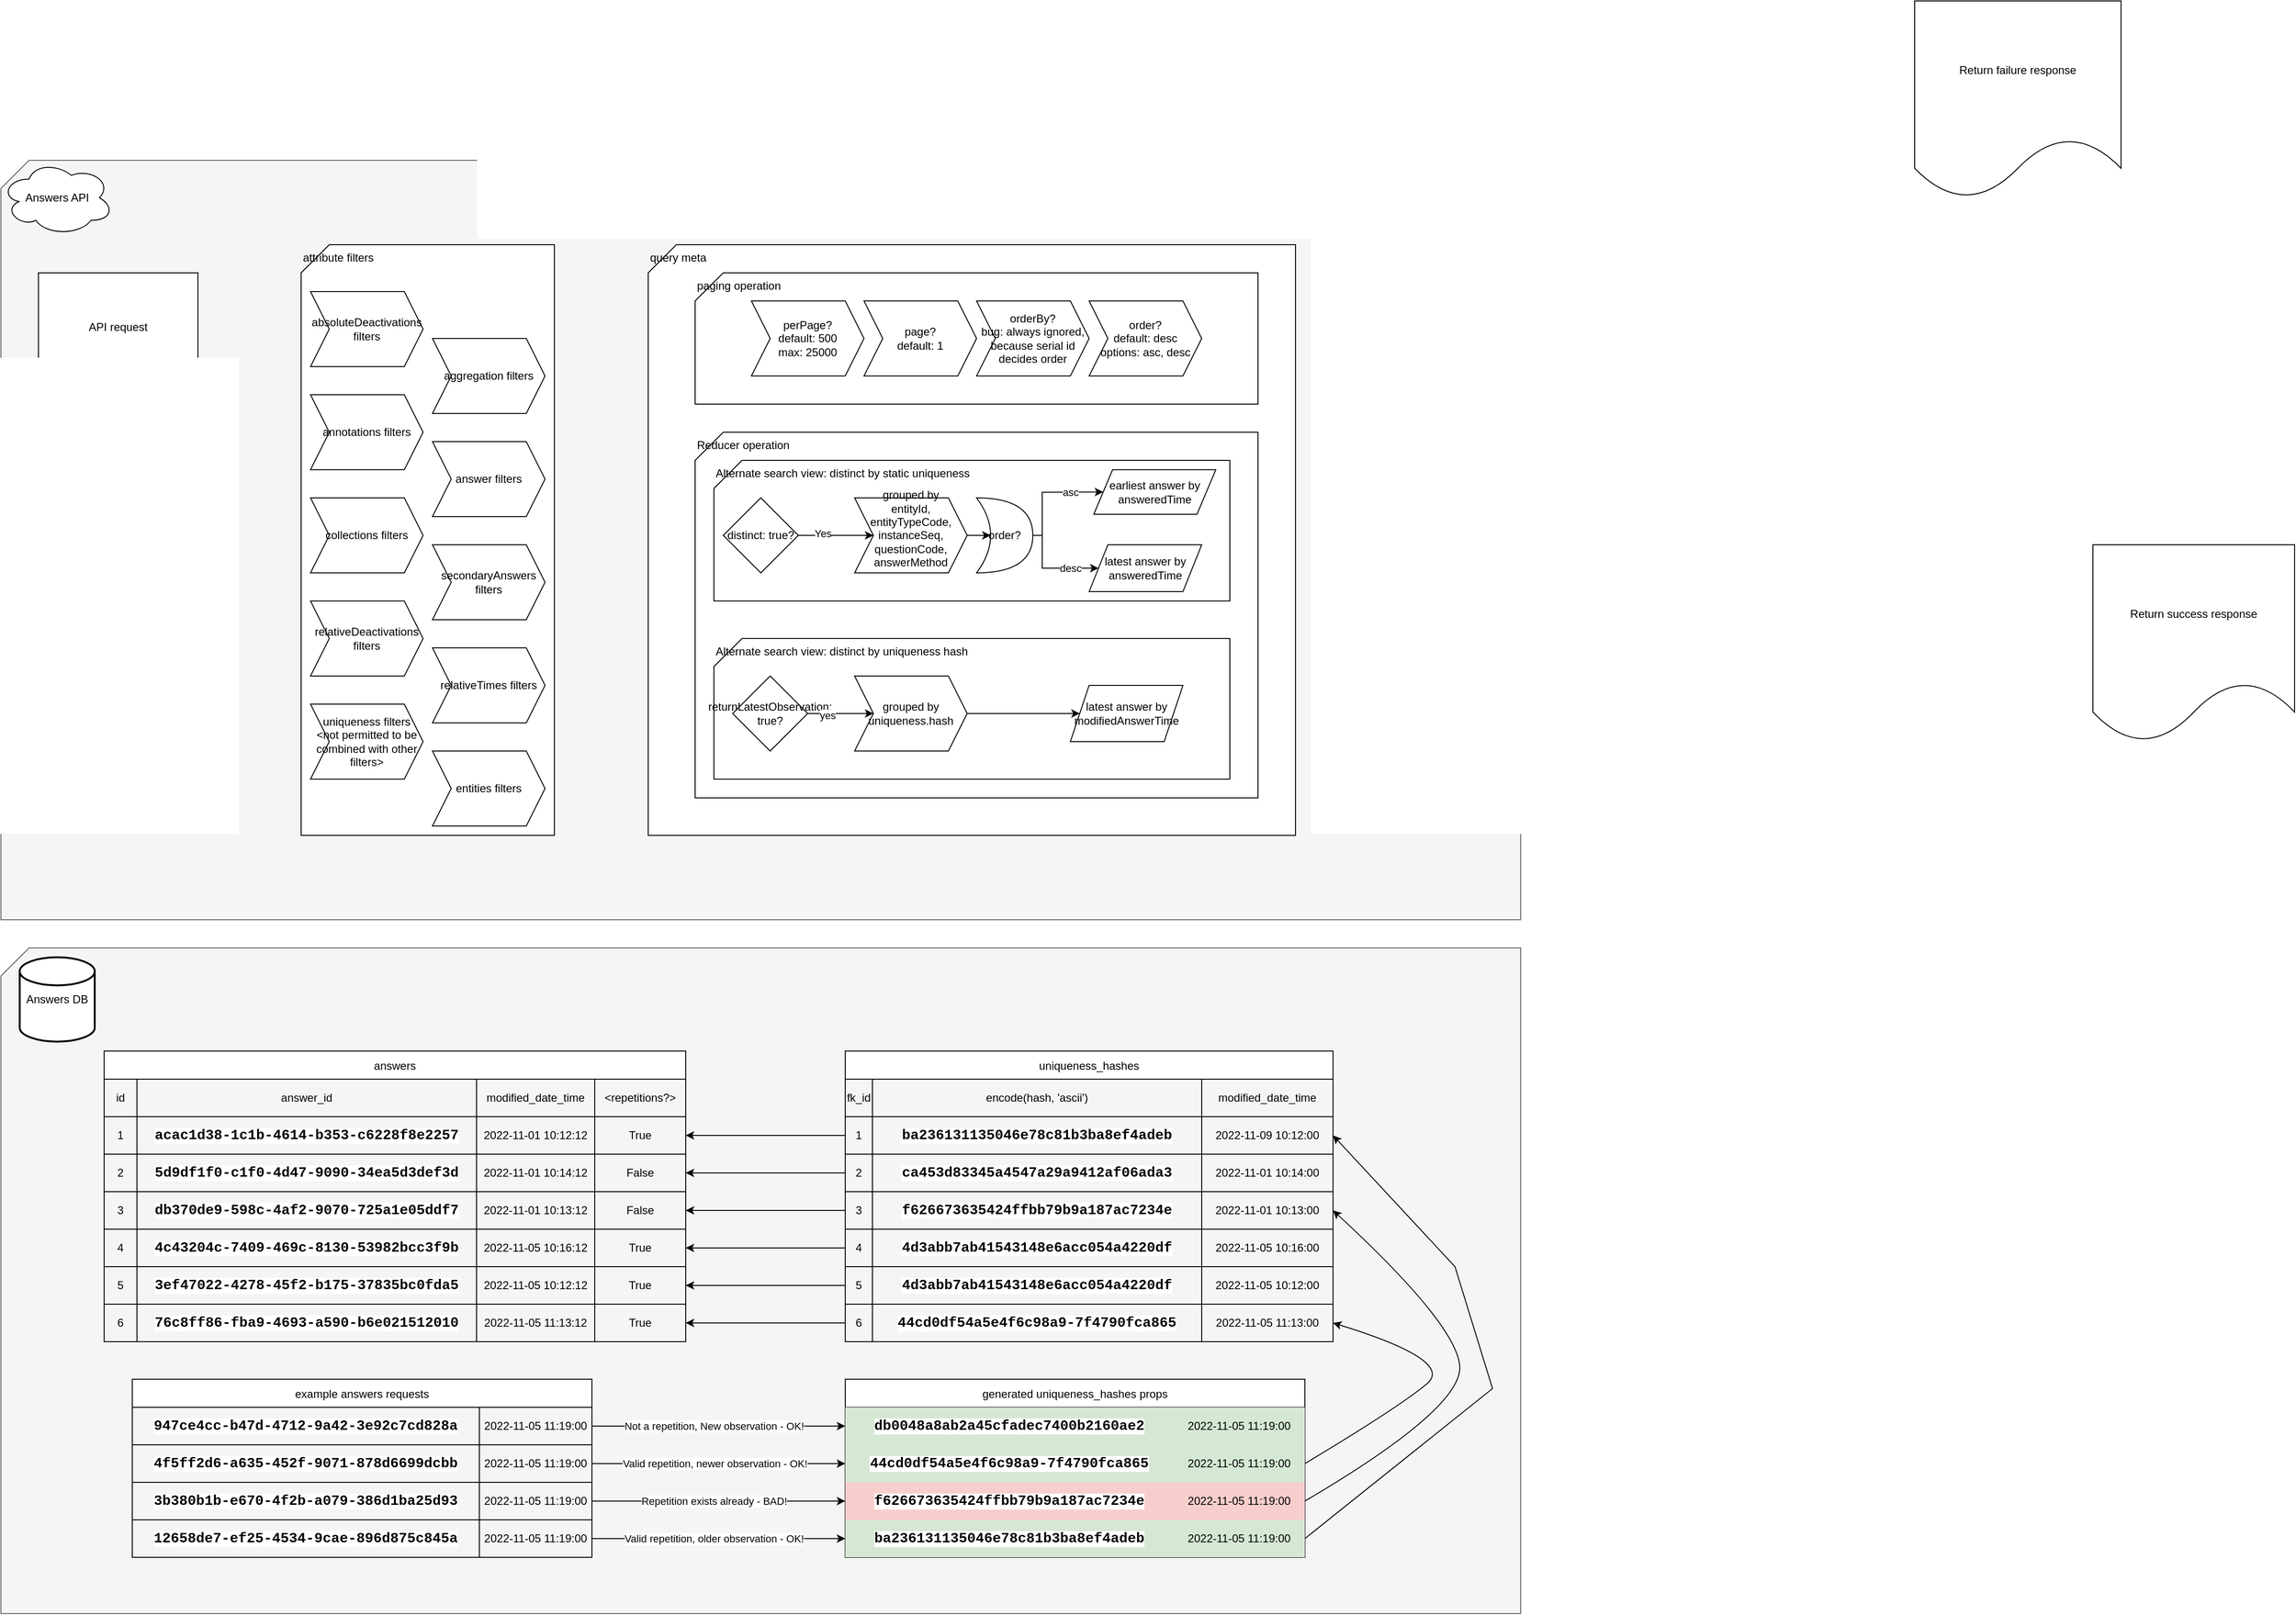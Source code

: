 <mxfile version="20.1.1" type="github">
  <diagram id="YZUQg9QdAHtJt3y7E0Su" name="Page-1">
    <mxGraphModel dx="1581" dy="2044" grid="1" gridSize="10" guides="1" tooltips="1" connect="1" arrows="1" fold="1" page="1" pageScale="1" pageWidth="850" pageHeight="1100" math="0" shadow="0">
      <root>
        <mxCell id="0" />
        <mxCell id="1" parent="0" />
        <mxCell id="JNsDXDrAXlimnAZsTMSj-219" value="" style="shape=card;whiteSpace=wrap;html=1;fillColor=#f5f5f5;fontColor=#333333;strokeColor=#666666;" parent="1" vertex="1">
          <mxGeometry x="210" y="-260" width="1620" height="810" as="geometry" />
        </mxCell>
        <mxCell id="JNsDXDrAXlimnAZsTMSj-218" value="" style="shape=card;whiteSpace=wrap;html=1;fillColor=#f5f5f5;fontColor=#333333;strokeColor=#666666;" parent="1" vertex="1">
          <mxGeometry x="210" y="580" width="1620" height="710" as="geometry" />
        </mxCell>
        <mxCell id="JNsDXDrAXlimnAZsTMSj-20" value="answers" style="shape=table;startSize=30;container=1;collapsible=0;childLayout=tableLayout;" parent="1" vertex="1">
          <mxGeometry x="320" y="690" width="620" height="310" as="geometry" />
        </mxCell>
        <mxCell id="JNsDXDrAXlimnAZsTMSj-76" style="shape=tableRow;horizontal=0;startSize=0;swimlaneHead=0;swimlaneBody=0;top=0;left=0;bottom=0;right=0;collapsible=0;dropTarget=0;fillColor=none;points=[[0,0.5],[1,0.5]];portConstraint=eastwest;" parent="JNsDXDrAXlimnAZsTMSj-20" vertex="1">
          <mxGeometry y="30" width="620" height="40" as="geometry" />
        </mxCell>
        <mxCell id="JNsDXDrAXlimnAZsTMSj-77" value="id" style="shape=partialRectangle;html=1;whiteSpace=wrap;connectable=0;overflow=hidden;fillColor=none;top=0;left=0;bottom=0;right=0;pointerEvents=1;" parent="JNsDXDrAXlimnAZsTMSj-76" vertex="1">
          <mxGeometry width="35" height="40" as="geometry">
            <mxRectangle width="35" height="40" as="alternateBounds" />
          </mxGeometry>
        </mxCell>
        <mxCell id="JNsDXDrAXlimnAZsTMSj-78" value="answer_id" style="shape=partialRectangle;html=1;whiteSpace=wrap;connectable=0;overflow=hidden;fillColor=none;top=0;left=0;bottom=0;right=0;pointerEvents=1;" parent="JNsDXDrAXlimnAZsTMSj-76" vertex="1">
          <mxGeometry x="35" width="362" height="40" as="geometry">
            <mxRectangle width="362" height="40" as="alternateBounds" />
          </mxGeometry>
        </mxCell>
        <mxCell id="JNsDXDrAXlimnAZsTMSj-79" value="modified_date_time" style="shape=partialRectangle;html=1;whiteSpace=wrap;connectable=0;overflow=hidden;fillColor=none;top=0;left=0;bottom=0;right=0;pointerEvents=1;" parent="JNsDXDrAXlimnAZsTMSj-76" vertex="1">
          <mxGeometry x="397" width="126" height="40" as="geometry">
            <mxRectangle width="126" height="40" as="alternateBounds" />
          </mxGeometry>
        </mxCell>
        <mxCell id="JNsDXDrAXlimnAZsTMSj-80" value="&amp;lt;repetitions?&amp;gt;" style="shape=partialRectangle;html=1;whiteSpace=wrap;connectable=0;overflow=hidden;fillColor=none;top=0;left=0;bottom=0;right=0;pointerEvents=1;" parent="JNsDXDrAXlimnAZsTMSj-76" vertex="1">
          <mxGeometry x="523" width="97" height="40" as="geometry">
            <mxRectangle width="97" height="40" as="alternateBounds" />
          </mxGeometry>
        </mxCell>
        <mxCell id="JNsDXDrAXlimnAZsTMSj-21" value="" style="shape=tableRow;horizontal=0;startSize=0;swimlaneHead=0;swimlaneBody=0;top=0;left=0;bottom=0;right=0;collapsible=0;dropTarget=0;fillColor=none;points=[[0,0.5],[1,0.5]];portConstraint=eastwest;" parent="JNsDXDrAXlimnAZsTMSj-20" vertex="1">
          <mxGeometry y="70" width="620" height="40" as="geometry" />
        </mxCell>
        <mxCell id="JNsDXDrAXlimnAZsTMSj-22" value="1" style="shape=partialRectangle;html=1;whiteSpace=wrap;connectable=0;overflow=hidden;fillColor=none;top=0;left=0;bottom=0;right=0;pointerEvents=1;" parent="JNsDXDrAXlimnAZsTMSj-21" vertex="1">
          <mxGeometry width="35" height="40" as="geometry">
            <mxRectangle width="35" height="40" as="alternateBounds" />
          </mxGeometry>
        </mxCell>
        <mxCell id="JNsDXDrAXlimnAZsTMSj-23" value="&lt;span style=&quot;font-family: Consolas, &amp;quot;Bitstream Vera Sans Mono&amp;quot;, &amp;quot;Courier New&amp;quot;, Courier, monospace; font-size: 15px; font-weight: 700; text-align: left; background-color: rgb(255, 255, 255);&quot;&gt;acac1d38-1c1b-4614-b353-c6228f8e2257&lt;/span&gt;" style="shape=partialRectangle;html=1;whiteSpace=wrap;connectable=0;overflow=hidden;fillColor=none;top=0;left=0;bottom=0;right=0;pointerEvents=1;" parent="JNsDXDrAXlimnAZsTMSj-21" vertex="1">
          <mxGeometry x="35" width="362" height="40" as="geometry">
            <mxRectangle width="362" height="40" as="alternateBounds" />
          </mxGeometry>
        </mxCell>
        <mxCell id="JNsDXDrAXlimnAZsTMSj-24" value="2022-11-01 10:12:12" style="shape=partialRectangle;html=1;whiteSpace=wrap;connectable=0;overflow=hidden;fillColor=none;top=0;left=0;bottom=0;right=0;pointerEvents=1;" parent="JNsDXDrAXlimnAZsTMSj-21" vertex="1">
          <mxGeometry x="397" width="126" height="40" as="geometry">
            <mxRectangle width="126" height="40" as="alternateBounds" />
          </mxGeometry>
        </mxCell>
        <mxCell id="JNsDXDrAXlimnAZsTMSj-70" value="True" style="shape=partialRectangle;html=1;whiteSpace=wrap;connectable=0;overflow=hidden;fillColor=none;top=0;left=0;bottom=0;right=0;pointerEvents=1;" parent="JNsDXDrAXlimnAZsTMSj-21" vertex="1">
          <mxGeometry x="523" width="97" height="40" as="geometry">
            <mxRectangle width="97" height="40" as="alternateBounds" />
          </mxGeometry>
        </mxCell>
        <mxCell id="JNsDXDrAXlimnAZsTMSj-25" value="" style="shape=tableRow;horizontal=0;startSize=0;swimlaneHead=0;swimlaneBody=0;top=0;left=0;bottom=0;right=0;collapsible=0;dropTarget=0;fillColor=none;points=[[0,0.5],[1,0.5]];portConstraint=eastwest;" parent="JNsDXDrAXlimnAZsTMSj-20" vertex="1">
          <mxGeometry y="110" width="620" height="40" as="geometry" />
        </mxCell>
        <mxCell id="JNsDXDrAXlimnAZsTMSj-26" value="2" style="shape=partialRectangle;html=1;whiteSpace=wrap;connectable=0;overflow=hidden;fillColor=none;top=0;left=0;bottom=0;right=0;pointerEvents=1;" parent="JNsDXDrAXlimnAZsTMSj-25" vertex="1">
          <mxGeometry width="35" height="40" as="geometry">
            <mxRectangle width="35" height="40" as="alternateBounds" />
          </mxGeometry>
        </mxCell>
        <mxCell id="JNsDXDrAXlimnAZsTMSj-27" value="&lt;span style=&quot;font-family: Consolas, &amp;quot;Bitstream Vera Sans Mono&amp;quot;, &amp;quot;Courier New&amp;quot;, Courier, monospace; font-size: 15px; font-weight: 700; text-align: left; background-color: rgb(255, 255, 255);&quot;&gt;5d9df1f0-c1f0-4d47-9090-34ea5d3def3d&lt;/span&gt;" style="shape=partialRectangle;html=1;whiteSpace=wrap;connectable=0;overflow=hidden;fillColor=none;top=0;left=0;bottom=0;right=0;pointerEvents=1;" parent="JNsDXDrAXlimnAZsTMSj-25" vertex="1">
          <mxGeometry x="35" width="362" height="40" as="geometry">
            <mxRectangle width="362" height="40" as="alternateBounds" />
          </mxGeometry>
        </mxCell>
        <mxCell id="JNsDXDrAXlimnAZsTMSj-28" value="2022-11-01 10:14:12" style="shape=partialRectangle;html=1;whiteSpace=wrap;connectable=0;overflow=hidden;fillColor=none;top=0;left=0;bottom=0;right=0;pointerEvents=1;" parent="JNsDXDrAXlimnAZsTMSj-25" vertex="1">
          <mxGeometry x="397" width="126" height="40" as="geometry">
            <mxRectangle width="126" height="40" as="alternateBounds" />
          </mxGeometry>
        </mxCell>
        <mxCell id="JNsDXDrAXlimnAZsTMSj-71" value="False" style="shape=partialRectangle;html=1;whiteSpace=wrap;connectable=0;overflow=hidden;fillColor=none;top=0;left=0;bottom=0;right=0;pointerEvents=1;" parent="JNsDXDrAXlimnAZsTMSj-25" vertex="1">
          <mxGeometry x="523" width="97" height="40" as="geometry">
            <mxRectangle width="97" height="40" as="alternateBounds" />
          </mxGeometry>
        </mxCell>
        <mxCell id="JNsDXDrAXlimnAZsTMSj-29" value="" style="shape=tableRow;horizontal=0;startSize=0;swimlaneHead=0;swimlaneBody=0;top=0;left=0;bottom=0;right=0;collapsible=0;dropTarget=0;fillColor=none;points=[[0,0.5],[1,0.5]];portConstraint=eastwest;" parent="JNsDXDrAXlimnAZsTMSj-20" vertex="1">
          <mxGeometry y="150" width="620" height="40" as="geometry" />
        </mxCell>
        <mxCell id="JNsDXDrAXlimnAZsTMSj-30" value="3" style="shape=partialRectangle;html=1;whiteSpace=wrap;connectable=0;overflow=hidden;fillColor=none;top=0;left=0;bottom=0;right=0;pointerEvents=1;" parent="JNsDXDrAXlimnAZsTMSj-29" vertex="1">
          <mxGeometry width="35" height="40" as="geometry">
            <mxRectangle width="35" height="40" as="alternateBounds" />
          </mxGeometry>
        </mxCell>
        <mxCell id="JNsDXDrAXlimnAZsTMSj-31" value="&lt;span style=&quot;font-family: Consolas, &amp;quot;Bitstream Vera Sans Mono&amp;quot;, &amp;quot;Courier New&amp;quot;, Courier, monospace; font-size: 15px; font-weight: 700; text-align: left; background-color: rgb(255, 255, 255);&quot;&gt;db370de9-598c-4af2-9070-725a1e05ddf7&lt;/span&gt;" style="shape=partialRectangle;html=1;whiteSpace=wrap;connectable=0;overflow=hidden;fillColor=none;top=0;left=0;bottom=0;right=0;pointerEvents=1;" parent="JNsDXDrAXlimnAZsTMSj-29" vertex="1">
          <mxGeometry x="35" width="362" height="40" as="geometry">
            <mxRectangle width="362" height="40" as="alternateBounds" />
          </mxGeometry>
        </mxCell>
        <mxCell id="JNsDXDrAXlimnAZsTMSj-32" value="2022-11-01 10:13:12" style="shape=partialRectangle;html=1;whiteSpace=wrap;connectable=0;overflow=hidden;fillColor=none;top=0;left=0;bottom=0;right=0;pointerEvents=1;" parent="JNsDXDrAXlimnAZsTMSj-29" vertex="1">
          <mxGeometry x="397" width="126" height="40" as="geometry">
            <mxRectangle width="126" height="40" as="alternateBounds" />
          </mxGeometry>
        </mxCell>
        <mxCell id="JNsDXDrAXlimnAZsTMSj-72" value="False" style="shape=partialRectangle;html=1;whiteSpace=wrap;connectable=0;overflow=hidden;fillColor=none;top=0;left=0;bottom=0;right=0;pointerEvents=1;" parent="JNsDXDrAXlimnAZsTMSj-29" vertex="1">
          <mxGeometry x="523" width="97" height="40" as="geometry">
            <mxRectangle width="97" height="40" as="alternateBounds" />
          </mxGeometry>
        </mxCell>
        <mxCell id="JNsDXDrAXlimnAZsTMSj-33" value="" style="shape=tableRow;horizontal=0;startSize=0;swimlaneHead=0;swimlaneBody=0;top=0;left=0;bottom=0;right=0;collapsible=0;dropTarget=0;fillColor=none;points=[[0,0.5],[1,0.5]];portConstraint=eastwest;" parent="JNsDXDrAXlimnAZsTMSj-20" vertex="1">
          <mxGeometry y="190" width="620" height="40" as="geometry" />
        </mxCell>
        <mxCell id="JNsDXDrAXlimnAZsTMSj-34" value="4" style="shape=partialRectangle;html=1;whiteSpace=wrap;connectable=0;overflow=hidden;fillColor=none;top=0;left=0;bottom=0;right=0;pointerEvents=1;" parent="JNsDXDrAXlimnAZsTMSj-33" vertex="1">
          <mxGeometry width="35" height="40" as="geometry">
            <mxRectangle width="35" height="40" as="alternateBounds" />
          </mxGeometry>
        </mxCell>
        <mxCell id="JNsDXDrAXlimnAZsTMSj-35" value="&lt;span style=&quot;font-family: Consolas, &amp;quot;Bitstream Vera Sans Mono&amp;quot;, &amp;quot;Courier New&amp;quot;, Courier, monospace; font-size: 15px; font-weight: 700; text-align: left; background-color: rgb(255, 255, 255);&quot;&gt;4c43204c-7409-469c-8130-53982bcc3f9b&lt;/span&gt;" style="shape=partialRectangle;html=1;whiteSpace=wrap;connectable=0;overflow=hidden;fillColor=none;top=0;left=0;bottom=0;right=0;pointerEvents=1;" parent="JNsDXDrAXlimnAZsTMSj-33" vertex="1">
          <mxGeometry x="35" width="362" height="40" as="geometry">
            <mxRectangle width="362" height="40" as="alternateBounds" />
          </mxGeometry>
        </mxCell>
        <mxCell id="JNsDXDrAXlimnAZsTMSj-36" value="2022-11-05 10:16:12" style="shape=partialRectangle;html=1;whiteSpace=wrap;connectable=0;overflow=hidden;fillColor=none;top=0;left=0;bottom=0;right=0;pointerEvents=1;" parent="JNsDXDrAXlimnAZsTMSj-33" vertex="1">
          <mxGeometry x="397" width="126" height="40" as="geometry">
            <mxRectangle width="126" height="40" as="alternateBounds" />
          </mxGeometry>
        </mxCell>
        <mxCell id="JNsDXDrAXlimnAZsTMSj-73" value="True" style="shape=partialRectangle;html=1;whiteSpace=wrap;connectable=0;overflow=hidden;fillColor=none;top=0;left=0;bottom=0;right=0;pointerEvents=1;" parent="JNsDXDrAXlimnAZsTMSj-33" vertex="1">
          <mxGeometry x="523" width="97" height="40" as="geometry">
            <mxRectangle width="97" height="40" as="alternateBounds" />
          </mxGeometry>
        </mxCell>
        <mxCell id="JNsDXDrAXlimnAZsTMSj-37" value="" style="shape=tableRow;horizontal=0;startSize=0;swimlaneHead=0;swimlaneBody=0;top=0;left=0;bottom=0;right=0;collapsible=0;dropTarget=0;fillColor=none;points=[[0,0.5],[1,0.5]];portConstraint=eastwest;" parent="JNsDXDrAXlimnAZsTMSj-20" vertex="1">
          <mxGeometry y="230" width="620" height="40" as="geometry" />
        </mxCell>
        <mxCell id="JNsDXDrAXlimnAZsTMSj-38" value="5" style="shape=partialRectangle;html=1;whiteSpace=wrap;connectable=0;overflow=hidden;fillColor=none;top=0;left=0;bottom=0;right=0;pointerEvents=1;" parent="JNsDXDrAXlimnAZsTMSj-37" vertex="1">
          <mxGeometry width="35" height="40" as="geometry">
            <mxRectangle width="35" height="40" as="alternateBounds" />
          </mxGeometry>
        </mxCell>
        <mxCell id="JNsDXDrAXlimnAZsTMSj-39" value="&lt;span style=&quot;font-family: Consolas, &amp;quot;Bitstream Vera Sans Mono&amp;quot;, &amp;quot;Courier New&amp;quot;, Courier, monospace; font-size: 15px; font-weight: 700; text-align: left; background-color: rgb(255, 255, 255);&quot;&gt;3ef47022-4278-45f2-b175-37835bc0fda5&lt;/span&gt;" style="shape=partialRectangle;html=1;whiteSpace=wrap;connectable=0;overflow=hidden;fillColor=none;top=0;left=0;bottom=0;right=0;pointerEvents=1;" parent="JNsDXDrAXlimnAZsTMSj-37" vertex="1">
          <mxGeometry x="35" width="362" height="40" as="geometry">
            <mxRectangle width="362" height="40" as="alternateBounds" />
          </mxGeometry>
        </mxCell>
        <mxCell id="JNsDXDrAXlimnAZsTMSj-40" value="2022-11-05 10:12:12" style="shape=partialRectangle;html=1;whiteSpace=wrap;connectable=0;overflow=hidden;fillColor=none;top=0;left=0;bottom=0;right=0;pointerEvents=1;" parent="JNsDXDrAXlimnAZsTMSj-37" vertex="1">
          <mxGeometry x="397" width="126" height="40" as="geometry">
            <mxRectangle width="126" height="40" as="alternateBounds" />
          </mxGeometry>
        </mxCell>
        <mxCell id="JNsDXDrAXlimnAZsTMSj-74" value="True" style="shape=partialRectangle;html=1;whiteSpace=wrap;connectable=0;overflow=hidden;fillColor=none;top=0;left=0;bottom=0;right=0;pointerEvents=1;" parent="JNsDXDrAXlimnAZsTMSj-37" vertex="1">
          <mxGeometry x="523" width="97" height="40" as="geometry">
            <mxRectangle width="97" height="40" as="alternateBounds" />
          </mxGeometry>
        </mxCell>
        <mxCell id="JNsDXDrAXlimnAZsTMSj-41" value="" style="shape=tableRow;horizontal=0;startSize=0;swimlaneHead=0;swimlaneBody=0;top=0;left=0;bottom=0;right=0;collapsible=0;dropTarget=0;fillColor=none;points=[[0,0.5],[1,0.5]];portConstraint=eastwest;" parent="JNsDXDrAXlimnAZsTMSj-20" vertex="1">
          <mxGeometry y="270" width="620" height="40" as="geometry" />
        </mxCell>
        <mxCell id="JNsDXDrAXlimnAZsTMSj-42" value="6" style="shape=partialRectangle;html=1;whiteSpace=wrap;connectable=0;overflow=hidden;fillColor=none;top=0;left=0;bottom=0;right=0;pointerEvents=1;" parent="JNsDXDrAXlimnAZsTMSj-41" vertex="1">
          <mxGeometry width="35" height="40" as="geometry">
            <mxRectangle width="35" height="40" as="alternateBounds" />
          </mxGeometry>
        </mxCell>
        <mxCell id="JNsDXDrAXlimnAZsTMSj-43" value="&lt;span style=&quot;font-family: Consolas, &amp;quot;Bitstream Vera Sans Mono&amp;quot;, &amp;quot;Courier New&amp;quot;, Courier, monospace; font-size: 15px; font-weight: 700; text-align: left; background-color: rgb(255, 255, 255);&quot;&gt;76c8ff86-fba9-4693-a590-b6e021512010&lt;/span&gt;" style="shape=partialRectangle;html=1;whiteSpace=wrap;connectable=0;overflow=hidden;fillColor=none;top=0;left=0;bottom=0;right=0;pointerEvents=1;" parent="JNsDXDrAXlimnAZsTMSj-41" vertex="1">
          <mxGeometry x="35" width="362" height="40" as="geometry">
            <mxRectangle width="362" height="40" as="alternateBounds" />
          </mxGeometry>
        </mxCell>
        <mxCell id="JNsDXDrAXlimnAZsTMSj-44" value="2022-11-05 11:13:12" style="shape=partialRectangle;html=1;whiteSpace=wrap;connectable=0;overflow=hidden;fillColor=none;top=0;left=0;bottom=0;right=0;pointerEvents=1;" parent="JNsDXDrAXlimnAZsTMSj-41" vertex="1">
          <mxGeometry x="397" width="126" height="40" as="geometry">
            <mxRectangle width="126" height="40" as="alternateBounds" />
          </mxGeometry>
        </mxCell>
        <mxCell id="JNsDXDrAXlimnAZsTMSj-75" value="True" style="shape=partialRectangle;html=1;whiteSpace=wrap;connectable=0;overflow=hidden;fillColor=none;top=0;left=0;bottom=0;right=0;pointerEvents=1;" parent="JNsDXDrAXlimnAZsTMSj-41" vertex="1">
          <mxGeometry x="523" width="97" height="40" as="geometry">
            <mxRectangle width="97" height="40" as="alternateBounds" />
          </mxGeometry>
        </mxCell>
        <mxCell id="JNsDXDrAXlimnAZsTMSj-45" value="uniqueness_hashes" style="shape=table;startSize=30;container=1;collapsible=0;childLayout=tableLayout;" parent="1" vertex="1">
          <mxGeometry x="1110" y="690" width="520" height="310" as="geometry" />
        </mxCell>
        <mxCell id="JNsDXDrAXlimnAZsTMSj-81" style="shape=tableRow;horizontal=0;startSize=0;swimlaneHead=0;swimlaneBody=0;top=0;left=0;bottom=0;right=0;collapsible=0;dropTarget=0;fillColor=none;points=[[0,0.5],[1,0.5]];portConstraint=eastwest;" parent="JNsDXDrAXlimnAZsTMSj-45" vertex="1">
          <mxGeometry y="30" width="520" height="40" as="geometry" />
        </mxCell>
        <mxCell id="JNsDXDrAXlimnAZsTMSj-82" value="fk_id" style="shape=partialRectangle;html=1;whiteSpace=wrap;connectable=0;overflow=hidden;fillColor=none;top=0;left=0;bottom=0;right=0;pointerEvents=1;" parent="JNsDXDrAXlimnAZsTMSj-81" vertex="1">
          <mxGeometry width="29" height="40" as="geometry">
            <mxRectangle width="29" height="40" as="alternateBounds" />
          </mxGeometry>
        </mxCell>
        <mxCell id="JNsDXDrAXlimnAZsTMSj-83" value="encode(hash, &#39;ascii&#39;)" style="shape=partialRectangle;html=1;whiteSpace=wrap;connectable=0;overflow=hidden;fillColor=none;top=0;left=0;bottom=0;right=0;pointerEvents=1;" parent="JNsDXDrAXlimnAZsTMSj-81" vertex="1">
          <mxGeometry x="29" width="351" height="40" as="geometry">
            <mxRectangle width="351" height="40" as="alternateBounds" />
          </mxGeometry>
        </mxCell>
        <mxCell id="JNsDXDrAXlimnAZsTMSj-84" value="modified_date_time" style="shape=partialRectangle;html=1;whiteSpace=wrap;connectable=0;overflow=hidden;fillColor=none;top=0;left=0;bottom=0;right=0;pointerEvents=1;" parent="JNsDXDrAXlimnAZsTMSj-81" vertex="1">
          <mxGeometry x="380" width="140" height="40" as="geometry">
            <mxRectangle width="140" height="40" as="alternateBounds" />
          </mxGeometry>
        </mxCell>
        <mxCell id="JNsDXDrAXlimnAZsTMSj-46" value="" style="shape=tableRow;horizontal=0;startSize=0;swimlaneHead=0;swimlaneBody=0;top=0;left=0;bottom=0;right=0;collapsible=0;dropTarget=0;fillColor=none;points=[[0,0.5],[1,0.5]];portConstraint=eastwest;" parent="JNsDXDrAXlimnAZsTMSj-45" vertex="1">
          <mxGeometry y="70" width="520" height="40" as="geometry" />
        </mxCell>
        <mxCell id="JNsDXDrAXlimnAZsTMSj-47" value="1" style="shape=partialRectangle;html=1;whiteSpace=wrap;connectable=0;overflow=hidden;fillColor=none;top=0;left=0;bottom=0;right=0;pointerEvents=1;" parent="JNsDXDrAXlimnAZsTMSj-46" vertex="1">
          <mxGeometry width="29" height="40" as="geometry">
            <mxRectangle width="29" height="40" as="alternateBounds" />
          </mxGeometry>
        </mxCell>
        <mxCell id="JNsDXDrAXlimnAZsTMSj-48" value="&lt;span style=&quot;font-family: Consolas, &amp;quot;Bitstream Vera Sans Mono&amp;quot;, &amp;quot;Courier New&amp;quot;, Courier, monospace; font-size: 15px; font-weight: 700; text-align: left; background-color: rgb(255, 255, 255);&quot;&gt;ba236131135046e78c81b3ba8ef4adeb&lt;/span&gt;" style="shape=partialRectangle;html=1;whiteSpace=wrap;connectable=0;overflow=hidden;fillColor=none;top=0;left=0;bottom=0;right=0;pointerEvents=1;" parent="JNsDXDrAXlimnAZsTMSj-46" vertex="1">
          <mxGeometry x="29" width="351" height="40" as="geometry">
            <mxRectangle width="351" height="40" as="alternateBounds" />
          </mxGeometry>
        </mxCell>
        <mxCell id="JNsDXDrAXlimnAZsTMSj-49" value="2022-11-09 10:12:00" style="shape=partialRectangle;html=1;whiteSpace=wrap;connectable=0;overflow=hidden;fillColor=none;top=0;left=0;bottom=0;right=0;pointerEvents=1;" parent="JNsDXDrAXlimnAZsTMSj-46" vertex="1">
          <mxGeometry x="380" width="140" height="40" as="geometry">
            <mxRectangle width="140" height="40" as="alternateBounds" />
          </mxGeometry>
        </mxCell>
        <mxCell id="JNsDXDrAXlimnAZsTMSj-50" value="" style="shape=tableRow;horizontal=0;startSize=0;swimlaneHead=0;swimlaneBody=0;top=0;left=0;bottom=0;right=0;collapsible=0;dropTarget=0;fillColor=none;points=[[0,0.5],[1,0.5]];portConstraint=eastwest;" parent="JNsDXDrAXlimnAZsTMSj-45" vertex="1">
          <mxGeometry y="110" width="520" height="40" as="geometry" />
        </mxCell>
        <mxCell id="JNsDXDrAXlimnAZsTMSj-51" value="2" style="shape=partialRectangle;html=1;whiteSpace=wrap;connectable=0;overflow=hidden;fillColor=none;top=0;left=0;bottom=0;right=0;pointerEvents=1;" parent="JNsDXDrAXlimnAZsTMSj-50" vertex="1">
          <mxGeometry width="29" height="40" as="geometry">
            <mxRectangle width="29" height="40" as="alternateBounds" />
          </mxGeometry>
        </mxCell>
        <mxCell id="JNsDXDrAXlimnAZsTMSj-52" value="&lt;span style=&quot;font-family: Consolas, &amp;quot;Bitstream Vera Sans Mono&amp;quot;, &amp;quot;Courier New&amp;quot;, Courier, monospace; font-size: 15px; font-weight: 700; text-align: left; background-color: rgb(255, 255, 255);&quot;&gt;ca453d83345a4547a29a9412af06ada3&lt;/span&gt;" style="shape=partialRectangle;html=1;whiteSpace=wrap;connectable=0;overflow=hidden;fillColor=none;top=0;left=0;bottom=0;right=0;pointerEvents=1;" parent="JNsDXDrAXlimnAZsTMSj-50" vertex="1">
          <mxGeometry x="29" width="351" height="40" as="geometry">
            <mxRectangle width="351" height="40" as="alternateBounds" />
          </mxGeometry>
        </mxCell>
        <mxCell id="JNsDXDrAXlimnAZsTMSj-53" value="2022-11-01 10:14:00" style="shape=partialRectangle;html=1;whiteSpace=wrap;connectable=0;overflow=hidden;fillColor=none;top=0;left=0;bottom=0;right=0;pointerEvents=1;" parent="JNsDXDrAXlimnAZsTMSj-50" vertex="1">
          <mxGeometry x="380" width="140" height="40" as="geometry">
            <mxRectangle width="140" height="40" as="alternateBounds" />
          </mxGeometry>
        </mxCell>
        <mxCell id="JNsDXDrAXlimnAZsTMSj-54" value="" style="shape=tableRow;horizontal=0;startSize=0;swimlaneHead=0;swimlaneBody=0;top=0;left=0;bottom=0;right=0;collapsible=0;dropTarget=0;fillColor=none;points=[[0,0.5],[1,0.5]];portConstraint=eastwest;" parent="JNsDXDrAXlimnAZsTMSj-45" vertex="1">
          <mxGeometry y="150" width="520" height="40" as="geometry" />
        </mxCell>
        <mxCell id="JNsDXDrAXlimnAZsTMSj-55" value="3" style="shape=partialRectangle;html=1;whiteSpace=wrap;connectable=0;overflow=hidden;fillColor=none;top=0;left=0;bottom=0;right=0;pointerEvents=1;" parent="JNsDXDrAXlimnAZsTMSj-54" vertex="1">
          <mxGeometry width="29" height="40" as="geometry">
            <mxRectangle width="29" height="40" as="alternateBounds" />
          </mxGeometry>
        </mxCell>
        <mxCell id="JNsDXDrAXlimnAZsTMSj-56" value="&lt;span style=&quot;font-family: Consolas, &amp;quot;Bitstream Vera Sans Mono&amp;quot;, &amp;quot;Courier New&amp;quot;, Courier, monospace; font-size: 15px; font-weight: 700; text-align: left; background-color: rgb(255, 255, 255);&quot;&gt;f626673635424ffbb79b9a187ac7234e&lt;/span&gt;" style="shape=partialRectangle;html=1;whiteSpace=wrap;connectable=0;overflow=hidden;fillColor=none;top=0;left=0;bottom=0;right=0;pointerEvents=1;" parent="JNsDXDrAXlimnAZsTMSj-54" vertex="1">
          <mxGeometry x="29" width="351" height="40" as="geometry">
            <mxRectangle width="351" height="40" as="alternateBounds" />
          </mxGeometry>
        </mxCell>
        <mxCell id="JNsDXDrAXlimnAZsTMSj-57" value="2022-11-01 10:13:00" style="shape=partialRectangle;html=1;whiteSpace=wrap;connectable=0;overflow=hidden;fillColor=none;top=0;left=0;bottom=0;right=0;pointerEvents=1;" parent="JNsDXDrAXlimnAZsTMSj-54" vertex="1">
          <mxGeometry x="380" width="140" height="40" as="geometry">
            <mxRectangle width="140" height="40" as="alternateBounds" />
          </mxGeometry>
        </mxCell>
        <mxCell id="JNsDXDrAXlimnAZsTMSj-58" value="" style="shape=tableRow;horizontal=0;startSize=0;swimlaneHead=0;swimlaneBody=0;top=0;left=0;bottom=0;right=0;collapsible=0;dropTarget=0;fillColor=none;points=[[0,0.5],[1,0.5]];portConstraint=eastwest;" parent="JNsDXDrAXlimnAZsTMSj-45" vertex="1">
          <mxGeometry y="190" width="520" height="40" as="geometry" />
        </mxCell>
        <mxCell id="JNsDXDrAXlimnAZsTMSj-59" value="4" style="shape=partialRectangle;html=1;whiteSpace=wrap;connectable=0;overflow=hidden;fillColor=none;top=0;left=0;bottom=0;right=0;pointerEvents=1;" parent="JNsDXDrAXlimnAZsTMSj-58" vertex="1">
          <mxGeometry width="29" height="40" as="geometry">
            <mxRectangle width="29" height="40" as="alternateBounds" />
          </mxGeometry>
        </mxCell>
        <mxCell id="JNsDXDrAXlimnAZsTMSj-60" value="&lt;span style=&quot;font-family: Consolas, &amp;quot;Bitstream Vera Sans Mono&amp;quot;, &amp;quot;Courier New&amp;quot;, Courier, monospace; font-size: 15px; font-weight: 700; text-align: left; background-color: rgb(255, 255, 255);&quot;&gt;4d3abb7ab41543148e6acc054a4220df&lt;/span&gt;" style="shape=partialRectangle;html=1;whiteSpace=wrap;connectable=0;overflow=hidden;fillColor=none;top=0;left=0;bottom=0;right=0;pointerEvents=1;" parent="JNsDXDrAXlimnAZsTMSj-58" vertex="1">
          <mxGeometry x="29" width="351" height="40" as="geometry">
            <mxRectangle width="351" height="40" as="alternateBounds" />
          </mxGeometry>
        </mxCell>
        <mxCell id="JNsDXDrAXlimnAZsTMSj-61" value="2022-11-05 10:16:00" style="shape=partialRectangle;html=1;whiteSpace=wrap;connectable=0;overflow=hidden;fillColor=none;top=0;left=0;bottom=0;right=0;pointerEvents=1;" parent="JNsDXDrAXlimnAZsTMSj-58" vertex="1">
          <mxGeometry x="380" width="140" height="40" as="geometry">
            <mxRectangle width="140" height="40" as="alternateBounds" />
          </mxGeometry>
        </mxCell>
        <mxCell id="JNsDXDrAXlimnAZsTMSj-62" value="" style="shape=tableRow;horizontal=0;startSize=0;swimlaneHead=0;swimlaneBody=0;top=0;left=0;bottom=0;right=0;collapsible=0;dropTarget=0;fillColor=none;points=[[0,0.5],[1,0.5]];portConstraint=eastwest;" parent="JNsDXDrAXlimnAZsTMSj-45" vertex="1">
          <mxGeometry y="230" width="520" height="40" as="geometry" />
        </mxCell>
        <mxCell id="JNsDXDrAXlimnAZsTMSj-63" value="5" style="shape=partialRectangle;html=1;whiteSpace=wrap;connectable=0;overflow=hidden;fillColor=none;top=0;left=0;bottom=0;right=0;pointerEvents=1;" parent="JNsDXDrAXlimnAZsTMSj-62" vertex="1">
          <mxGeometry width="29" height="40" as="geometry">
            <mxRectangle width="29" height="40" as="alternateBounds" />
          </mxGeometry>
        </mxCell>
        <mxCell id="JNsDXDrAXlimnAZsTMSj-64" value="&lt;span style=&quot;font-family: Consolas, &amp;quot;Bitstream Vera Sans Mono&amp;quot;, &amp;quot;Courier New&amp;quot;, Courier, monospace; font-size: 15px; font-weight: 700; text-align: left; background-color: rgb(255, 255, 255);&quot;&gt;4d3abb7ab41543148e6acc054a4220df&lt;/span&gt;" style="shape=partialRectangle;html=1;whiteSpace=wrap;connectable=0;overflow=hidden;fillColor=none;top=0;left=0;bottom=0;right=0;pointerEvents=1;" parent="JNsDXDrAXlimnAZsTMSj-62" vertex="1">
          <mxGeometry x="29" width="351" height="40" as="geometry">
            <mxRectangle width="351" height="40" as="alternateBounds" />
          </mxGeometry>
        </mxCell>
        <mxCell id="JNsDXDrAXlimnAZsTMSj-65" value="2022-11-05 10:12:00" style="shape=partialRectangle;html=1;whiteSpace=wrap;connectable=0;overflow=hidden;fillColor=none;top=0;left=0;bottom=0;right=0;pointerEvents=1;" parent="JNsDXDrAXlimnAZsTMSj-62" vertex="1">
          <mxGeometry x="380" width="140" height="40" as="geometry">
            <mxRectangle width="140" height="40" as="alternateBounds" />
          </mxGeometry>
        </mxCell>
        <mxCell id="JNsDXDrAXlimnAZsTMSj-66" value="" style="shape=tableRow;horizontal=0;startSize=0;swimlaneHead=0;swimlaneBody=0;top=0;left=0;bottom=0;right=0;collapsible=0;dropTarget=0;fillColor=none;points=[[0,0.5],[1,0.5]];portConstraint=eastwest;" parent="JNsDXDrAXlimnAZsTMSj-45" vertex="1">
          <mxGeometry y="270" width="520" height="40" as="geometry" />
        </mxCell>
        <mxCell id="JNsDXDrAXlimnAZsTMSj-67" value="6" style="shape=partialRectangle;html=1;whiteSpace=wrap;connectable=0;overflow=hidden;fillColor=none;top=0;left=0;bottom=0;right=0;pointerEvents=1;" parent="JNsDXDrAXlimnAZsTMSj-66" vertex="1">
          <mxGeometry width="29" height="40" as="geometry">
            <mxRectangle width="29" height="40" as="alternateBounds" />
          </mxGeometry>
        </mxCell>
        <mxCell id="JNsDXDrAXlimnAZsTMSj-68" value="&lt;span style=&quot;font-family: Consolas, &amp;quot;Bitstream Vera Sans Mono&amp;quot;, &amp;quot;Courier New&amp;quot;, Courier, monospace; font-size: 15px; font-weight: 700; text-align: left; background-color: rgb(255, 255, 255);&quot;&gt;44cd0df54a5e4f6c98a9-7f4790fca865&lt;/span&gt;" style="shape=partialRectangle;html=1;whiteSpace=wrap;connectable=0;overflow=hidden;fillColor=none;top=0;left=0;bottom=0;right=0;pointerEvents=1;" parent="JNsDXDrAXlimnAZsTMSj-66" vertex="1">
          <mxGeometry x="29" width="351" height="40" as="geometry">
            <mxRectangle width="351" height="40" as="alternateBounds" />
          </mxGeometry>
        </mxCell>
        <mxCell id="JNsDXDrAXlimnAZsTMSj-69" value="2022-11-05 11:13:00" style="shape=partialRectangle;html=1;whiteSpace=wrap;connectable=0;overflow=hidden;fillColor=none;top=0;left=0;bottom=0;right=0;pointerEvents=1;" parent="JNsDXDrAXlimnAZsTMSj-66" vertex="1">
          <mxGeometry x="380" width="140" height="40" as="geometry">
            <mxRectangle width="140" height="40" as="alternateBounds" />
          </mxGeometry>
        </mxCell>
        <mxCell id="JNsDXDrAXlimnAZsTMSj-85" value="" style="endArrow=classic;html=1;rounded=0;exitX=0;exitY=0.5;exitDx=0;exitDy=0;entryX=1;entryY=0.5;entryDx=0;entryDy=0;" parent="1" source="JNsDXDrAXlimnAZsTMSj-46" target="JNsDXDrAXlimnAZsTMSj-21" edge="1">
          <mxGeometry width="50" height="50" relative="1" as="geometry">
            <mxPoint x="730" y="620" as="sourcePoint" />
            <mxPoint x="780" y="570" as="targetPoint" />
          </mxGeometry>
        </mxCell>
        <mxCell id="JNsDXDrAXlimnAZsTMSj-86" value="" style="endArrow=classic;html=1;rounded=0;exitX=0;exitY=0.5;exitDx=0;exitDy=0;entryX=1;entryY=0.5;entryDx=0;entryDy=0;" parent="1" source="JNsDXDrAXlimnAZsTMSj-50" target="JNsDXDrAXlimnAZsTMSj-25" edge="1">
          <mxGeometry width="50" height="50" relative="1" as="geometry">
            <mxPoint x="730" y="620" as="sourcePoint" />
            <mxPoint x="780" y="570" as="targetPoint" />
          </mxGeometry>
        </mxCell>
        <mxCell id="JNsDXDrAXlimnAZsTMSj-87" value="" style="endArrow=classic;html=1;rounded=0;exitX=0;exitY=0.5;exitDx=0;exitDy=0;entryX=1;entryY=0.5;entryDx=0;entryDy=0;" parent="1" source="JNsDXDrAXlimnAZsTMSj-54" target="JNsDXDrAXlimnAZsTMSj-29" edge="1">
          <mxGeometry width="50" height="50" relative="1" as="geometry">
            <mxPoint x="730" y="620" as="sourcePoint" />
            <mxPoint x="780" y="570" as="targetPoint" />
          </mxGeometry>
        </mxCell>
        <mxCell id="JNsDXDrAXlimnAZsTMSj-88" value="" style="endArrow=classic;html=1;rounded=0;exitX=0;exitY=0.5;exitDx=0;exitDy=0;entryX=1;entryY=0.5;entryDx=0;entryDy=0;" parent="1" source="JNsDXDrAXlimnAZsTMSj-58" target="JNsDXDrAXlimnAZsTMSj-33" edge="1">
          <mxGeometry width="50" height="50" relative="1" as="geometry">
            <mxPoint x="730" y="620" as="sourcePoint" />
            <mxPoint x="780" y="570" as="targetPoint" />
          </mxGeometry>
        </mxCell>
        <mxCell id="JNsDXDrAXlimnAZsTMSj-89" value="" style="endArrow=classic;html=1;rounded=0;exitX=0;exitY=0.5;exitDx=0;exitDy=0;entryX=1;entryY=0.5;entryDx=0;entryDy=0;" parent="1" source="JNsDXDrAXlimnAZsTMSj-62" target="JNsDXDrAXlimnAZsTMSj-37" edge="1">
          <mxGeometry width="50" height="50" relative="1" as="geometry">
            <mxPoint x="730" y="620" as="sourcePoint" />
            <mxPoint x="780" y="570" as="targetPoint" />
          </mxGeometry>
        </mxCell>
        <mxCell id="JNsDXDrAXlimnAZsTMSj-90" value="" style="endArrow=classic;html=1;rounded=0;exitX=0;exitY=0.5;exitDx=0;exitDy=0;entryX=1;entryY=0.5;entryDx=0;entryDy=0;" parent="1" source="JNsDXDrAXlimnAZsTMSj-66" target="JNsDXDrAXlimnAZsTMSj-41" edge="1">
          <mxGeometry width="50" height="50" relative="1" as="geometry">
            <mxPoint x="730" y="620" as="sourcePoint" />
            <mxPoint x="780" y="570" as="targetPoint" />
          </mxGeometry>
        </mxCell>
        <mxCell id="JNsDXDrAXlimnAZsTMSj-91" value="example answers requests" style="shape=table;startSize=30;container=1;collapsible=0;childLayout=tableLayout;" parent="1" vertex="1">
          <mxGeometry x="350" y="1040" width="490" height="190" as="geometry" />
        </mxCell>
        <mxCell id="JNsDXDrAXlimnAZsTMSj-92" value="" style="shape=tableRow;horizontal=0;startSize=0;swimlaneHead=0;swimlaneBody=0;top=0;left=0;bottom=0;right=0;collapsible=0;dropTarget=0;fillColor=none;points=[[0,0.5],[1,0.5]];portConstraint=eastwest;" parent="JNsDXDrAXlimnAZsTMSj-91" vertex="1">
          <mxGeometry y="30" width="490" height="40" as="geometry" />
        </mxCell>
        <mxCell id="JNsDXDrAXlimnAZsTMSj-94" value="&lt;span style=&quot;font-family: Consolas, &amp;quot;Bitstream Vera Sans Mono&amp;quot;, &amp;quot;Courier New&amp;quot;, Courier, monospace; font-size: 15px; font-weight: 700; text-align: left; background-color: rgb(255, 255, 255);&quot;&gt;947ce4cc-b47d-4712-9a42-3e92c7cd828a&lt;/span&gt;" style="shape=partialRectangle;html=1;whiteSpace=wrap;connectable=0;overflow=hidden;fillColor=none;top=0;left=0;bottom=0;right=0;pointerEvents=1;" parent="JNsDXDrAXlimnAZsTMSj-92" vertex="1">
          <mxGeometry width="370" height="40" as="geometry">
            <mxRectangle width="370" height="40" as="alternateBounds" />
          </mxGeometry>
        </mxCell>
        <mxCell id="JNsDXDrAXlimnAZsTMSj-95" value="2022-11-05 11:19:00" style="shape=partialRectangle;html=1;whiteSpace=wrap;connectable=0;overflow=hidden;fillColor=none;top=0;left=0;bottom=0;right=0;pointerEvents=1;" parent="JNsDXDrAXlimnAZsTMSj-92" vertex="1">
          <mxGeometry x="370" width="120" height="40" as="geometry">
            <mxRectangle width="120" height="40" as="alternateBounds" />
          </mxGeometry>
        </mxCell>
        <mxCell id="JNsDXDrAXlimnAZsTMSj-103" style="shape=tableRow;horizontal=0;startSize=0;swimlaneHead=0;swimlaneBody=0;top=0;left=0;bottom=0;right=0;collapsible=0;dropTarget=0;fillColor=none;points=[[0,0.5],[1,0.5]];portConstraint=eastwest;" parent="JNsDXDrAXlimnAZsTMSj-91" vertex="1">
          <mxGeometry y="70" width="490" height="40" as="geometry" />
        </mxCell>
        <mxCell id="JNsDXDrAXlimnAZsTMSj-104" value="&lt;span style=&quot;font-family: Consolas, &amp;quot;Bitstream Vera Sans Mono&amp;quot;, &amp;quot;Courier New&amp;quot;, Courier, monospace; font-size: 15px; font-weight: 700; text-align: left; background-color: rgb(255, 255, 255);&quot;&gt;4f5ff2d6-a635-452f-9071-878d6699dcbb&lt;/span&gt;" style="shape=partialRectangle;html=1;whiteSpace=wrap;connectable=0;overflow=hidden;fillColor=none;top=0;left=0;bottom=0;right=0;pointerEvents=1;" parent="JNsDXDrAXlimnAZsTMSj-103" vertex="1">
          <mxGeometry width="370" height="40" as="geometry">
            <mxRectangle width="370" height="40" as="alternateBounds" />
          </mxGeometry>
        </mxCell>
        <mxCell id="JNsDXDrAXlimnAZsTMSj-105" value="2022-11-05 11:19:00" style="shape=partialRectangle;html=1;whiteSpace=wrap;connectable=0;overflow=hidden;fillColor=none;top=0;left=0;bottom=0;right=0;pointerEvents=1;" parent="JNsDXDrAXlimnAZsTMSj-103" vertex="1">
          <mxGeometry x="370" width="120" height="40" as="geometry">
            <mxRectangle width="120" height="40" as="alternateBounds" />
          </mxGeometry>
        </mxCell>
        <mxCell id="JNsDXDrAXlimnAZsTMSj-109" style="shape=tableRow;horizontal=0;startSize=0;swimlaneHead=0;swimlaneBody=0;top=0;left=0;bottom=0;right=0;collapsible=0;dropTarget=0;fillColor=none;points=[[0,0.5],[1,0.5]];portConstraint=eastwest;" parent="JNsDXDrAXlimnAZsTMSj-91" vertex="1">
          <mxGeometry y="110" width="490" height="40" as="geometry" />
        </mxCell>
        <mxCell id="JNsDXDrAXlimnAZsTMSj-110" value="&lt;span style=&quot;font-family: Consolas, &amp;quot;Bitstream Vera Sans Mono&amp;quot;, &amp;quot;Courier New&amp;quot;, Courier, monospace; font-size: 15px; font-weight: 700; text-align: left; background-color: rgb(255, 255, 255);&quot;&gt;3b380b1b-e670-4f2b-a079-386d1ba25d93&lt;/span&gt;" style="shape=partialRectangle;html=1;whiteSpace=wrap;connectable=0;overflow=hidden;fillColor=none;top=0;left=0;bottom=0;right=0;pointerEvents=1;" parent="JNsDXDrAXlimnAZsTMSj-109" vertex="1">
          <mxGeometry width="370" height="40" as="geometry">
            <mxRectangle width="370" height="40" as="alternateBounds" />
          </mxGeometry>
        </mxCell>
        <mxCell id="JNsDXDrAXlimnAZsTMSj-111" value="2022-11-05 11:19:00" style="shape=partialRectangle;html=1;whiteSpace=wrap;connectable=0;overflow=hidden;fillColor=none;top=0;left=0;bottom=0;right=0;pointerEvents=1;" parent="JNsDXDrAXlimnAZsTMSj-109" vertex="1">
          <mxGeometry x="370" width="120" height="40" as="geometry">
            <mxRectangle width="120" height="40" as="alternateBounds" />
          </mxGeometry>
        </mxCell>
        <mxCell id="JNsDXDrAXlimnAZsTMSj-123" style="shape=tableRow;horizontal=0;startSize=0;swimlaneHead=0;swimlaneBody=0;top=0;left=0;bottom=0;right=0;collapsible=0;dropTarget=0;fillColor=none;points=[[0,0.5],[1,0.5]];portConstraint=eastwest;" parent="JNsDXDrAXlimnAZsTMSj-91" vertex="1">
          <mxGeometry y="150" width="490" height="40" as="geometry" />
        </mxCell>
        <mxCell id="JNsDXDrAXlimnAZsTMSj-124" value="&lt;span style=&quot;font-family: Consolas, &amp;quot;Bitstream Vera Sans Mono&amp;quot;, &amp;quot;Courier New&amp;quot;, Courier, monospace; font-size: 15px; font-weight: 700; text-align: left; background-color: rgb(255, 255, 255);&quot;&gt;12658de7-ef25-4534-9cae-896d875c845a&lt;/span&gt;" style="shape=partialRectangle;html=1;whiteSpace=wrap;connectable=0;overflow=hidden;fillColor=none;top=0;left=0;bottom=0;right=0;pointerEvents=1;" parent="JNsDXDrAXlimnAZsTMSj-123" vertex="1">
          <mxGeometry width="370" height="40" as="geometry">
            <mxRectangle width="370" height="40" as="alternateBounds" />
          </mxGeometry>
        </mxCell>
        <mxCell id="JNsDXDrAXlimnAZsTMSj-125" value="2022-11-05 11:19:00" style="shape=partialRectangle;html=1;whiteSpace=wrap;connectable=0;overflow=hidden;fillColor=none;top=0;left=0;bottom=0;right=0;pointerEvents=1;" parent="JNsDXDrAXlimnAZsTMSj-123" vertex="1">
          <mxGeometry x="370" width="120" height="40" as="geometry">
            <mxRectangle width="120" height="40" as="alternateBounds" />
          </mxGeometry>
        </mxCell>
        <mxCell id="JNsDXDrAXlimnAZsTMSj-97" value="generated uniqueness_hashes props" style="shape=table;startSize=30;container=1;collapsible=0;childLayout=tableLayout;" parent="1" vertex="1">
          <mxGeometry x="1110" y="1040" width="490" height="190" as="geometry" />
        </mxCell>
        <mxCell id="JNsDXDrAXlimnAZsTMSj-98" value="" style="shape=tableRow;horizontal=0;startSize=0;swimlaneHead=0;swimlaneBody=0;top=0;left=0;bottom=0;right=0;collapsible=0;dropTarget=0;fillColor=none;points=[[0,0.5],[1,0.5]];portConstraint=eastwest;" parent="JNsDXDrAXlimnAZsTMSj-97" vertex="1">
          <mxGeometry y="30" width="490" height="40" as="geometry" />
        </mxCell>
        <mxCell id="JNsDXDrAXlimnAZsTMSj-100" value="&lt;span style=&quot;font-family: Consolas, &amp;quot;Bitstream Vera Sans Mono&amp;quot;, &amp;quot;Courier New&amp;quot;, Courier, monospace; font-size: 15px; font-weight: 700; text-align: left; background-color: rgb(255, 255, 255);&quot;&gt;db0048a8ab2a45cfadec7400b2160ae2&lt;/span&gt;" style="shape=partialRectangle;html=1;whiteSpace=wrap;connectable=0;overflow=hidden;fillColor=#d5e8d4;top=0;left=0;bottom=0;right=0;pointerEvents=1;strokeColor=#82b366;" parent="JNsDXDrAXlimnAZsTMSj-98" vertex="1">
          <mxGeometry width="350" height="40" as="geometry">
            <mxRectangle width="350" height="40" as="alternateBounds" />
          </mxGeometry>
        </mxCell>
        <mxCell id="JNsDXDrAXlimnAZsTMSj-101" value="2022-11-05 11:19:00" style="shape=partialRectangle;html=1;whiteSpace=wrap;connectable=0;overflow=hidden;fillColor=#d5e8d4;top=0;left=0;bottom=0;right=0;pointerEvents=1;strokeColor=#82b366;" parent="JNsDXDrAXlimnAZsTMSj-98" vertex="1">
          <mxGeometry x="350" width="140" height="40" as="geometry">
            <mxRectangle width="140" height="40" as="alternateBounds" />
          </mxGeometry>
        </mxCell>
        <mxCell id="JNsDXDrAXlimnAZsTMSj-106" style="shape=tableRow;horizontal=0;startSize=0;swimlaneHead=0;swimlaneBody=0;top=0;left=0;bottom=0;right=0;collapsible=0;dropTarget=0;fillColor=none;points=[[0,0.5],[1,0.5]];portConstraint=eastwest;" parent="JNsDXDrAXlimnAZsTMSj-97" vertex="1">
          <mxGeometry y="70" width="490" height="40" as="geometry" />
        </mxCell>
        <mxCell id="JNsDXDrAXlimnAZsTMSj-107" value="&lt;span style=&quot;font-family: Consolas, &amp;quot;Bitstream Vera Sans Mono&amp;quot;, &amp;quot;Courier New&amp;quot;, Courier, monospace; font-size: 15px; font-weight: 700; text-align: left; background-color: rgb(255, 255, 255);&quot;&gt;44cd0df54a5e4f6c98a9-7f4790fca865&lt;/span&gt;" style="shape=partialRectangle;html=1;whiteSpace=wrap;connectable=0;overflow=hidden;fillColor=#d5e8d4;top=0;left=0;bottom=0;right=0;pointerEvents=1;strokeColor=#82b366;" parent="JNsDXDrAXlimnAZsTMSj-106" vertex="1">
          <mxGeometry width="350" height="40" as="geometry">
            <mxRectangle width="350" height="40" as="alternateBounds" />
          </mxGeometry>
        </mxCell>
        <mxCell id="JNsDXDrAXlimnAZsTMSj-108" value="2022-11-05 11:19:00" style="shape=partialRectangle;html=1;whiteSpace=wrap;connectable=0;overflow=hidden;fillColor=#d5e8d4;top=0;left=0;bottom=0;right=0;pointerEvents=1;strokeColor=#82b366;" parent="JNsDXDrAXlimnAZsTMSj-106" vertex="1">
          <mxGeometry x="350" width="140" height="40" as="geometry">
            <mxRectangle width="140" height="40" as="alternateBounds" />
          </mxGeometry>
        </mxCell>
        <mxCell id="JNsDXDrAXlimnAZsTMSj-112" style="shape=tableRow;horizontal=0;startSize=0;swimlaneHead=0;swimlaneBody=0;top=0;left=0;bottom=0;right=0;collapsible=0;dropTarget=0;fillColor=none;points=[[0,0.5],[1,0.5]];portConstraint=eastwest;" parent="JNsDXDrAXlimnAZsTMSj-97" vertex="1">
          <mxGeometry y="110" width="490" height="40" as="geometry" />
        </mxCell>
        <mxCell id="JNsDXDrAXlimnAZsTMSj-113" value="&lt;meta charset=&quot;utf-8&quot;&gt;&lt;span style=&quot;color: rgb(0, 0, 0); font-family: Consolas, &amp;quot;Bitstream Vera Sans Mono&amp;quot;, &amp;quot;Courier New&amp;quot;, Courier, monospace; font-size: 15px; font-style: normal; font-variant-ligatures: normal; font-variant-caps: normal; font-weight: 700; letter-spacing: normal; orphans: 2; text-align: left; text-indent: 0px; text-transform: none; widows: 2; word-spacing: 0px; -webkit-text-stroke-width: 0px; background-color: rgb(255, 255, 255); text-decoration-thickness: initial; text-decoration-style: initial; text-decoration-color: initial; float: none; display: inline !important;&quot;&gt;f626673635424ffbb79b9a187ac7234e&lt;/span&gt;" style="shape=partialRectangle;html=1;whiteSpace=wrap;connectable=0;overflow=hidden;fillColor=#f8cecc;top=0;left=0;bottom=0;right=0;pointerEvents=1;strokeColor=#b85450;" parent="JNsDXDrAXlimnAZsTMSj-112" vertex="1">
          <mxGeometry width="350" height="40" as="geometry">
            <mxRectangle width="350" height="40" as="alternateBounds" />
          </mxGeometry>
        </mxCell>
        <mxCell id="JNsDXDrAXlimnAZsTMSj-114" value="2022-11-05 11:19:00" style="shape=partialRectangle;html=1;whiteSpace=wrap;connectable=0;overflow=hidden;fillColor=#f8cecc;top=0;left=0;bottom=0;right=0;pointerEvents=1;strokeColor=#b85450;" parent="JNsDXDrAXlimnAZsTMSj-112" vertex="1">
          <mxGeometry x="350" width="140" height="40" as="geometry">
            <mxRectangle width="140" height="40" as="alternateBounds" />
          </mxGeometry>
        </mxCell>
        <mxCell id="JNsDXDrAXlimnAZsTMSj-126" style="shape=tableRow;horizontal=0;startSize=0;swimlaneHead=0;swimlaneBody=0;top=0;left=0;bottom=0;right=0;collapsible=0;dropTarget=0;fillColor=none;points=[[0,0.5],[1,0.5]];portConstraint=eastwest;" parent="JNsDXDrAXlimnAZsTMSj-97" vertex="1">
          <mxGeometry y="150" width="490" height="40" as="geometry" />
        </mxCell>
        <mxCell id="JNsDXDrAXlimnAZsTMSj-127" value="&lt;span style=&quot;font-family: Consolas, &amp;quot;Bitstream Vera Sans Mono&amp;quot;, &amp;quot;Courier New&amp;quot;, Courier, monospace; font-size: 15px; font-weight: 700; text-align: left; background-color: rgb(255, 255, 255);&quot;&gt;ba236131135046e78c81b3ba8ef4adeb&lt;/span&gt;" style="shape=partialRectangle;html=1;whiteSpace=wrap;connectable=0;overflow=hidden;fillColor=#d5e8d4;top=0;left=0;bottom=0;right=0;pointerEvents=1;strokeColor=#82b366;" parent="JNsDXDrAXlimnAZsTMSj-126" vertex="1">
          <mxGeometry width="350" height="40" as="geometry">
            <mxRectangle width="350" height="40" as="alternateBounds" />
          </mxGeometry>
        </mxCell>
        <mxCell id="JNsDXDrAXlimnAZsTMSj-128" value="2022-11-05 11:19:00" style="shape=partialRectangle;html=1;whiteSpace=wrap;connectable=0;overflow=hidden;fillColor=#d5e8d4;top=0;left=0;bottom=0;right=0;pointerEvents=1;strokeColor=#82b366;" parent="JNsDXDrAXlimnAZsTMSj-126" vertex="1">
          <mxGeometry x="350" width="140" height="40" as="geometry">
            <mxRectangle width="140" height="40" as="alternateBounds" />
          </mxGeometry>
        </mxCell>
        <mxCell id="JNsDXDrAXlimnAZsTMSj-102" value="" style="endArrow=classic;html=1;rounded=0;exitX=1;exitY=0.5;exitDx=0;exitDy=0;entryX=0;entryY=0.5;entryDx=0;entryDy=0;" parent="1" source="JNsDXDrAXlimnAZsTMSj-92" target="JNsDXDrAXlimnAZsTMSj-98" edge="1">
          <mxGeometry width="50" height="50" relative="1" as="geometry">
            <mxPoint x="730" y="720" as="sourcePoint" />
            <mxPoint x="780" y="670" as="targetPoint" />
          </mxGeometry>
        </mxCell>
        <mxCell id="JNsDXDrAXlimnAZsTMSj-118" value="Not a repetition, New observation - OK!" style="edgeLabel;html=1;align=center;verticalAlign=middle;resizable=0;points=[];" parent="JNsDXDrAXlimnAZsTMSj-102" vertex="1" connectable="0">
          <mxGeometry x="-0.243" y="1" relative="1" as="geometry">
            <mxPoint x="28" y="1" as="offset" />
          </mxGeometry>
        </mxCell>
        <mxCell id="JNsDXDrAXlimnAZsTMSj-119" value="" style="endArrow=classic;html=1;rounded=0;exitX=1;exitY=0.5;exitDx=0;exitDy=0;entryX=0;entryY=0.5;entryDx=0;entryDy=0;" parent="1" source="JNsDXDrAXlimnAZsTMSj-103" target="JNsDXDrAXlimnAZsTMSj-106" edge="1">
          <mxGeometry width="50" height="50" relative="1" as="geometry">
            <mxPoint x="730" y="720" as="sourcePoint" />
            <mxPoint x="780" y="670" as="targetPoint" />
          </mxGeometry>
        </mxCell>
        <mxCell id="JNsDXDrAXlimnAZsTMSj-120" value="Valid repetition, newer observation - OK!" style="edgeLabel;html=1;align=center;verticalAlign=middle;resizable=0;points=[];" parent="JNsDXDrAXlimnAZsTMSj-119" vertex="1" connectable="0">
          <mxGeometry x="-0.364" y="-1" relative="1" as="geometry">
            <mxPoint x="45" y="-1" as="offset" />
          </mxGeometry>
        </mxCell>
        <mxCell id="JNsDXDrAXlimnAZsTMSj-121" value="" style="endArrow=classic;html=1;rounded=0;exitX=1;exitY=0.5;exitDx=0;exitDy=0;entryX=0;entryY=0.5;entryDx=0;entryDy=0;" parent="1" source="JNsDXDrAXlimnAZsTMSj-109" target="JNsDXDrAXlimnAZsTMSj-112" edge="1">
          <mxGeometry width="50" height="50" relative="1" as="geometry">
            <mxPoint x="730" y="720" as="sourcePoint" />
            <mxPoint x="780" y="670" as="targetPoint" />
          </mxGeometry>
        </mxCell>
        <mxCell id="JNsDXDrAXlimnAZsTMSj-122" value="Repetition exists already - BAD!" style="edgeLabel;html=1;align=center;verticalAlign=middle;resizable=0;points=[];" parent="JNsDXDrAXlimnAZsTMSj-121" vertex="1" connectable="0">
          <mxGeometry x="-0.162" y="1" relative="1" as="geometry">
            <mxPoint x="17" y="1" as="offset" />
          </mxGeometry>
        </mxCell>
        <mxCell id="JNsDXDrAXlimnAZsTMSj-129" value="" style="endArrow=classic;html=1;rounded=0;exitX=1;exitY=0.5;exitDx=0;exitDy=0;entryX=0;entryY=0.5;entryDx=0;entryDy=0;" parent="1" source="JNsDXDrAXlimnAZsTMSj-123" target="JNsDXDrAXlimnAZsTMSj-126" edge="1">
          <mxGeometry width="50" height="50" relative="1" as="geometry">
            <mxPoint x="740" y="960" as="sourcePoint" />
            <mxPoint x="790" y="910" as="targetPoint" />
          </mxGeometry>
        </mxCell>
        <mxCell id="JNsDXDrAXlimnAZsTMSj-130" value="Valid repetition, older observation - OK!" style="edgeLabel;html=1;align=center;verticalAlign=middle;resizable=0;points=[];" parent="JNsDXDrAXlimnAZsTMSj-129" vertex="1" connectable="0">
          <mxGeometry x="-0.176" y="-2" relative="1" as="geometry">
            <mxPoint x="19" y="-2" as="offset" />
          </mxGeometry>
        </mxCell>
        <mxCell id="JNsDXDrAXlimnAZsTMSj-131" value="" style="curved=1;endArrow=classic;html=1;rounded=0;exitX=1;exitY=0.5;exitDx=0;exitDy=0;entryX=1;entryY=0.5;entryDx=0;entryDy=0;" parent="1" source="JNsDXDrAXlimnAZsTMSj-106" target="JNsDXDrAXlimnAZsTMSj-66" edge="1">
          <mxGeometry width="50" height="50" relative="1" as="geometry">
            <mxPoint x="1100" y="960" as="sourcePoint" />
            <mxPoint x="1150" y="910" as="targetPoint" />
            <Array as="points">
              <mxPoint x="1700" y="1070" />
              <mxPoint x="1760" y="1020" />
            </Array>
          </mxGeometry>
        </mxCell>
        <mxCell id="JNsDXDrAXlimnAZsTMSj-132" value="" style="curved=1;endArrow=classic;html=1;rounded=0;entryX=1;entryY=0.5;entryDx=0;entryDy=0;exitX=1;exitY=0.5;exitDx=0;exitDy=0;" parent="1" source="JNsDXDrAXlimnAZsTMSj-112" target="JNsDXDrAXlimnAZsTMSj-54" edge="1">
          <mxGeometry width="50" height="50" relative="1" as="geometry">
            <mxPoint x="1100" y="960" as="sourcePoint" />
            <mxPoint x="1150" y="910" as="targetPoint" />
            <Array as="points">
              <mxPoint x="1770" y="1070" />
              <mxPoint x="1760" y="980" />
            </Array>
          </mxGeometry>
        </mxCell>
        <mxCell id="JNsDXDrAXlimnAZsTMSj-133" value="" style="endArrow=classic;html=1;rounded=0;exitX=1;exitY=0.5;exitDx=0;exitDy=0;entryX=1;entryY=0.5;entryDx=0;entryDy=0;" parent="1" source="JNsDXDrAXlimnAZsTMSj-126" target="JNsDXDrAXlimnAZsTMSj-46" edge="1">
          <mxGeometry width="50" height="50" relative="1" as="geometry">
            <mxPoint x="1100" y="960" as="sourcePoint" />
            <mxPoint x="1150" y="910" as="targetPoint" />
            <Array as="points">
              <mxPoint x="1800" y="1050" />
              <mxPoint x="1760" y="920" />
            </Array>
          </mxGeometry>
        </mxCell>
        <mxCell id="JNsDXDrAXlimnAZsTMSj-140" value="Answers DB" style="strokeWidth=2;html=1;shape=mxgraph.flowchart.database;whiteSpace=wrap;" parent="1" vertex="1">
          <mxGeometry x="230" y="590" width="80" height="90" as="geometry" />
        </mxCell>
        <mxCell id="JNsDXDrAXlimnAZsTMSj-143" value="API request" style="shape=document;whiteSpace=wrap;html=1;boundedLbl=1;" parent="1" vertex="1">
          <mxGeometry x="250" y="-140" width="170" height="165" as="geometry" />
        </mxCell>
        <mxCell id="JNsDXDrAXlimnAZsTMSj-153" value="Return failure response" style="shape=document;whiteSpace=wrap;html=1;boundedLbl=1;" parent="1" vertex="1">
          <mxGeometry x="2250" y="-430" width="220" height="210" as="geometry" />
        </mxCell>
        <mxCell id="JNsDXDrAXlimnAZsTMSj-164" value="Return success response" style="shape=document;whiteSpace=wrap;html=1;boundedLbl=1;" parent="1" vertex="1">
          <mxGeometry x="2440" y="150" width="215" height="210" as="geometry" />
        </mxCell>
        <mxCell id="JNsDXDrAXlimnAZsTMSj-217" value="Answers API" style="ellipse;shape=cloud;whiteSpace=wrap;html=1;" parent="1" vertex="1">
          <mxGeometry x="210" y="-260" width="120" height="80" as="geometry" />
        </mxCell>
        <mxCell id="R-Cq3N8NwJkTJ4J-C2tz-54" value="" style="group" vertex="1" connectable="0" parent="1">
          <mxGeometry x="530" y="-170" width="270" height="630" as="geometry" />
        </mxCell>
        <mxCell id="R-Cq3N8NwJkTJ4J-C2tz-44" value="attribute filters&amp;nbsp;" style="shape=card;whiteSpace=wrap;html=1;align=left;verticalAlign=top;" vertex="1" parent="R-Cq3N8NwJkTJ4J-C2tz-54">
          <mxGeometry width="270" height="630" as="geometry" />
        </mxCell>
        <mxCell id="R-Cq3N8NwJkTJ4J-C2tz-45" value="absoluteDeactivations filters" style="shape=step;perimeter=stepPerimeter;whiteSpace=wrap;html=1;fixedSize=1;" vertex="1" parent="R-Cq3N8NwJkTJ4J-C2tz-54">
          <mxGeometry x="10" y="50" width="120" height="80" as="geometry" />
        </mxCell>
        <mxCell id="R-Cq3N8NwJkTJ4J-C2tz-46" value="aggregation filters" style="shape=step;perimeter=stepPerimeter;whiteSpace=wrap;html=1;fixedSize=1;" vertex="1" parent="R-Cq3N8NwJkTJ4J-C2tz-54">
          <mxGeometry x="140" y="100" width="120" height="80" as="geometry" />
        </mxCell>
        <mxCell id="R-Cq3N8NwJkTJ4J-C2tz-47" value="annotations filters" style="shape=step;perimeter=stepPerimeter;whiteSpace=wrap;html=1;fixedSize=1;" vertex="1" parent="R-Cq3N8NwJkTJ4J-C2tz-54">
          <mxGeometry x="10" y="160" width="120" height="80" as="geometry" />
        </mxCell>
        <mxCell id="R-Cq3N8NwJkTJ4J-C2tz-48" value="answer filters" style="shape=step;perimeter=stepPerimeter;whiteSpace=wrap;html=1;fixedSize=1;" vertex="1" parent="R-Cq3N8NwJkTJ4J-C2tz-54">
          <mxGeometry x="140" y="210" width="120" height="80" as="geometry" />
        </mxCell>
        <mxCell id="R-Cq3N8NwJkTJ4J-C2tz-49" value="collections filters" style="shape=step;perimeter=stepPerimeter;whiteSpace=wrap;html=1;fixedSize=1;" vertex="1" parent="R-Cq3N8NwJkTJ4J-C2tz-54">
          <mxGeometry x="10" y="270" width="120" height="80" as="geometry" />
        </mxCell>
        <mxCell id="R-Cq3N8NwJkTJ4J-C2tz-50" value="secondaryAnswers filters" style="shape=step;perimeter=stepPerimeter;whiteSpace=wrap;html=1;fixedSize=1;" vertex="1" parent="R-Cq3N8NwJkTJ4J-C2tz-54">
          <mxGeometry x="140" y="320" width="120" height="80" as="geometry" />
        </mxCell>
        <mxCell id="R-Cq3N8NwJkTJ4J-C2tz-51" value="relativeDeactivations filters" style="shape=step;perimeter=stepPerimeter;whiteSpace=wrap;html=1;fixedSize=1;" vertex="1" parent="R-Cq3N8NwJkTJ4J-C2tz-54">
          <mxGeometry x="10" y="380" width="120" height="80" as="geometry" />
        </mxCell>
        <mxCell id="R-Cq3N8NwJkTJ4J-C2tz-52" value="relativeTimes filters" style="shape=step;perimeter=stepPerimeter;whiteSpace=wrap;html=1;fixedSize=1;" vertex="1" parent="R-Cq3N8NwJkTJ4J-C2tz-54">
          <mxGeometry x="140" y="430" width="120" height="80" as="geometry" />
        </mxCell>
        <mxCell id="R-Cq3N8NwJkTJ4J-C2tz-53" value="uniqueness filters&lt;br&gt;&amp;lt;not permitted to be combined with other filters&amp;gt;" style="shape=step;perimeter=stepPerimeter;whiteSpace=wrap;html=1;fixedSize=1;" vertex="1" parent="R-Cq3N8NwJkTJ4J-C2tz-54">
          <mxGeometry x="10" y="490" width="120" height="80" as="geometry" />
        </mxCell>
        <mxCell id="R-Cq3N8NwJkTJ4J-C2tz-56" value="entities filters" style="shape=step;perimeter=stepPerimeter;whiteSpace=wrap;html=1;fixedSize=1;" vertex="1" parent="R-Cq3N8NwJkTJ4J-C2tz-54">
          <mxGeometry x="140" y="540" width="120" height="80" as="geometry" />
        </mxCell>
        <mxCell id="R-Cq3N8NwJkTJ4J-C2tz-57" value="" style="group" vertex="1" connectable="0" parent="1">
          <mxGeometry x="900" y="-170" width="690" height="630" as="geometry" />
        </mxCell>
        <mxCell id="R-Cq3N8NwJkTJ4J-C2tz-42" value="query meta" style="shape=card;whiteSpace=wrap;html=1;align=left;verticalAlign=top;" vertex="1" parent="R-Cq3N8NwJkTJ4J-C2tz-57">
          <mxGeometry width="690" height="630" as="geometry" />
        </mxCell>
        <mxCell id="R-Cq3N8NwJkTJ4J-C2tz-36" value="" style="group" vertex="1" connectable="0" parent="R-Cq3N8NwJkTJ4J-C2tz-57">
          <mxGeometry x="50" y="200" width="600" height="390" as="geometry" />
        </mxCell>
        <mxCell id="R-Cq3N8NwJkTJ4J-C2tz-30" value="Reducer operation" style="shape=card;whiteSpace=wrap;html=1;align=left;verticalAlign=top;" vertex="1" parent="R-Cq3N8NwJkTJ4J-C2tz-36">
          <mxGeometry width="600" height="390" as="geometry" />
        </mxCell>
        <mxCell id="R-Cq3N8NwJkTJ4J-C2tz-33" value="Alternate search view: distinct by uniqueness hash" style="shape=card;whiteSpace=wrap;html=1;align=left;verticalAlign=top;" vertex="1" parent="R-Cq3N8NwJkTJ4J-C2tz-36">
          <mxGeometry x="20" y="220" width="550" height="150" as="geometry" />
        </mxCell>
        <mxCell id="R-Cq3N8NwJkTJ4J-C2tz-32" value="Alternate search view: distinct by static uniqueness" style="shape=card;whiteSpace=wrap;html=1;align=left;verticalAlign=top;" vertex="1" parent="R-Cq3N8NwJkTJ4J-C2tz-36">
          <mxGeometry x="20" y="30" width="550" height="150" as="geometry" />
        </mxCell>
        <mxCell id="R-Cq3N8NwJkTJ4J-C2tz-4" value="distinct: true?" style="rhombus;whiteSpace=wrap;html=1;" vertex="1" parent="R-Cq3N8NwJkTJ4J-C2tz-36">
          <mxGeometry x="30" y="70" width="80" height="80" as="geometry" />
        </mxCell>
        <mxCell id="R-Cq3N8NwJkTJ4J-C2tz-5" value="returnLatestObservation: true?" style="rhombus;whiteSpace=wrap;html=1;" vertex="1" parent="R-Cq3N8NwJkTJ4J-C2tz-36">
          <mxGeometry x="40" y="260" width="80" height="80" as="geometry" />
        </mxCell>
        <mxCell id="R-Cq3N8NwJkTJ4J-C2tz-9" value="order?" style="shape=xor;whiteSpace=wrap;html=1;" vertex="1" parent="R-Cq3N8NwJkTJ4J-C2tz-36">
          <mxGeometry x="300" y="70" width="60" height="80" as="geometry" />
        </mxCell>
        <mxCell id="R-Cq3N8NwJkTJ4J-C2tz-10" value="earliest answer by answeredTime" style="shape=parallelogram;perimeter=parallelogramPerimeter;whiteSpace=wrap;html=1;fixedSize=1;" vertex="1" parent="R-Cq3N8NwJkTJ4J-C2tz-36">
          <mxGeometry x="425" y="40" width="130" height="47.5" as="geometry" />
        </mxCell>
        <mxCell id="R-Cq3N8NwJkTJ4J-C2tz-11" value="latest answer by answeredTime" style="shape=parallelogram;perimeter=parallelogramPerimeter;whiteSpace=wrap;html=1;fixedSize=1;" vertex="1" parent="R-Cq3N8NwJkTJ4J-C2tz-36">
          <mxGeometry x="420" y="120" width="120" height="50" as="geometry" />
        </mxCell>
        <mxCell id="R-Cq3N8NwJkTJ4J-C2tz-12" value="asc" style="endArrow=classic;html=1;rounded=0;exitX=1;exitY=0.5;exitDx=0;exitDy=0;entryX=0;entryY=0.5;entryDx=0;entryDy=0;exitPerimeter=0;" edge="1" parent="R-Cq3N8NwJkTJ4J-C2tz-36" source="R-Cq3N8NwJkTJ4J-C2tz-9" target="R-Cq3N8NwJkTJ4J-C2tz-10">
          <mxGeometry x="0.421" width="50" height="50" relative="1" as="geometry">
            <mxPoint x="630" y="-90" as="sourcePoint" />
            <mxPoint x="680" y="-140" as="targetPoint" />
            <Array as="points">
              <mxPoint x="370" y="110" />
              <mxPoint x="370" y="64" />
            </Array>
            <mxPoint as="offset" />
          </mxGeometry>
        </mxCell>
        <mxCell id="R-Cq3N8NwJkTJ4J-C2tz-13" value="desc" style="endArrow=classic;html=1;rounded=0;entryX=0;entryY=0.5;entryDx=0;entryDy=0;exitX=1;exitY=0.5;exitDx=0;exitDy=0;exitPerimeter=0;" edge="1" parent="R-Cq3N8NwJkTJ4J-C2tz-36" source="R-Cq3N8NwJkTJ4J-C2tz-9" target="R-Cq3N8NwJkTJ4J-C2tz-11">
          <mxGeometry x="0.429" width="50" height="50" relative="1" as="geometry">
            <mxPoint x="630" y="-90" as="sourcePoint" />
            <mxPoint x="680" y="-140" as="targetPoint" />
            <Array as="points">
              <mxPoint x="370" y="110" />
              <mxPoint x="370" y="145" />
            </Array>
            <mxPoint as="offset" />
          </mxGeometry>
        </mxCell>
        <mxCell id="R-Cq3N8NwJkTJ4J-C2tz-18" value="grouped by&lt;br&gt;entityId,&lt;br&gt;entityTypeCode,&lt;br&gt;instanceSeq,&lt;br&gt;questionCode, &lt;br&gt;answerMethod&lt;br&gt;&amp;nbsp;" style="shape=step;perimeter=stepPerimeter;whiteSpace=wrap;html=1;fixedSize=1;" vertex="1" parent="R-Cq3N8NwJkTJ4J-C2tz-36">
          <mxGeometry x="170" y="70" width="120" height="80" as="geometry" />
        </mxCell>
        <mxCell id="R-Cq3N8NwJkTJ4J-C2tz-21" value="" style="endArrow=classic;html=1;rounded=0;exitX=1;exitY=0.5;exitDx=0;exitDy=0;entryX=0.25;entryY=0.5;entryDx=0;entryDy=0;entryPerimeter=0;" edge="1" parent="R-Cq3N8NwJkTJ4J-C2tz-36" source="R-Cq3N8NwJkTJ4J-C2tz-18" target="R-Cq3N8NwJkTJ4J-C2tz-9">
          <mxGeometry width="50" height="50" relative="1" as="geometry">
            <mxPoint x="100" y="250" as="sourcePoint" />
            <mxPoint x="150" y="200" as="targetPoint" />
          </mxGeometry>
        </mxCell>
        <mxCell id="R-Cq3N8NwJkTJ4J-C2tz-23" value="" style="endArrow=classic;html=1;rounded=0;exitX=1;exitY=0.5;exitDx=0;exitDy=0;entryX=0;entryY=0.5;entryDx=0;entryDy=0;" edge="1" parent="R-Cq3N8NwJkTJ4J-C2tz-36" source="R-Cq3N8NwJkTJ4J-C2tz-4" target="R-Cq3N8NwJkTJ4J-C2tz-18">
          <mxGeometry width="50" height="50" relative="1" as="geometry">
            <mxPoint x="20" y="270" as="sourcePoint" />
            <mxPoint x="70" y="220" as="targetPoint" />
          </mxGeometry>
        </mxCell>
        <mxCell id="R-Cq3N8NwJkTJ4J-C2tz-29" value="Yes" style="edgeLabel;html=1;align=center;verticalAlign=middle;resizable=0;points=[];" vertex="1" connectable="0" parent="R-Cq3N8NwJkTJ4J-C2tz-23">
          <mxGeometry x="-0.367" y="2" relative="1" as="geometry">
            <mxPoint as="offset" />
          </mxGeometry>
        </mxCell>
        <mxCell id="R-Cq3N8NwJkTJ4J-C2tz-24" value="latest answer by modifiedAnswerTime" style="shape=parallelogram;perimeter=parallelogramPerimeter;whiteSpace=wrap;html=1;fixedSize=1;" vertex="1" parent="R-Cq3N8NwJkTJ4J-C2tz-36">
          <mxGeometry x="400" y="270" width="120" height="60" as="geometry" />
        </mxCell>
        <mxCell id="R-Cq3N8NwJkTJ4J-C2tz-25" value="" style="endArrow=classic;html=1;rounded=0;exitX=1;exitY=0.5;exitDx=0;exitDy=0;entryX=0;entryY=0.5;entryDx=0;entryDy=0;" edge="1" parent="R-Cq3N8NwJkTJ4J-C2tz-36" source="R-Cq3N8NwJkTJ4J-C2tz-27" target="R-Cq3N8NwJkTJ4J-C2tz-24">
          <mxGeometry width="50" height="50" relative="1" as="geometry">
            <mxPoint x="310" y="300" as="sourcePoint" />
            <mxPoint x="70" y="210" as="targetPoint" />
          </mxGeometry>
        </mxCell>
        <mxCell id="R-Cq3N8NwJkTJ4J-C2tz-26" value="" style="endArrow=classic;html=1;rounded=0;exitX=1;exitY=0.5;exitDx=0;exitDy=0;" edge="1" parent="R-Cq3N8NwJkTJ4J-C2tz-36" source="R-Cq3N8NwJkTJ4J-C2tz-5" target="R-Cq3N8NwJkTJ4J-C2tz-27">
          <mxGeometry width="50" height="50" relative="1" as="geometry">
            <mxPoint x="20" y="260" as="sourcePoint" />
            <mxPoint x="210" y="300" as="targetPoint" />
          </mxGeometry>
        </mxCell>
        <mxCell id="R-Cq3N8NwJkTJ4J-C2tz-28" value="yes" style="edgeLabel;html=1;align=center;verticalAlign=middle;resizable=0;points=[];" vertex="1" connectable="0" parent="R-Cq3N8NwJkTJ4J-C2tz-26">
          <mxGeometry x="-0.419" y="-2" relative="1" as="geometry">
            <mxPoint as="offset" />
          </mxGeometry>
        </mxCell>
        <mxCell id="R-Cq3N8NwJkTJ4J-C2tz-27" value="grouped by uniqueness.hash" style="shape=step;perimeter=stepPerimeter;whiteSpace=wrap;html=1;fixedSize=1;" vertex="1" parent="R-Cq3N8NwJkTJ4J-C2tz-36">
          <mxGeometry x="170" y="260" width="120" height="80" as="geometry" />
        </mxCell>
        <mxCell id="R-Cq3N8NwJkTJ4J-C2tz-40" value="" style="group" vertex="1" connectable="0" parent="R-Cq3N8NwJkTJ4J-C2tz-57">
          <mxGeometry x="50" y="30" width="600" height="140" as="geometry" />
        </mxCell>
        <mxCell id="R-Cq3N8NwJkTJ4J-C2tz-34" value="paging operation" style="shape=card;whiteSpace=wrap;html=1;verticalAlign=top;align=left;" vertex="1" parent="R-Cq3N8NwJkTJ4J-C2tz-40">
          <mxGeometry width="600" height="140" as="geometry" />
        </mxCell>
        <mxCell id="R-Cq3N8NwJkTJ4J-C2tz-35" value="perPage?&lt;br&gt;default: 500&lt;br&gt;max: 25000" style="shape=step;perimeter=stepPerimeter;whiteSpace=wrap;html=1;fixedSize=1;" vertex="1" parent="R-Cq3N8NwJkTJ4J-C2tz-40">
          <mxGeometry x="60" y="30" width="120" height="80" as="geometry" />
        </mxCell>
        <mxCell id="R-Cq3N8NwJkTJ4J-C2tz-37" value="page?&lt;br&gt;default: 1" style="shape=step;perimeter=stepPerimeter;whiteSpace=wrap;html=1;fixedSize=1;" vertex="1" parent="R-Cq3N8NwJkTJ4J-C2tz-40">
          <mxGeometry x="180" y="30" width="120" height="80" as="geometry" />
        </mxCell>
        <mxCell id="R-Cq3N8NwJkTJ4J-C2tz-38" value="orderBy?&lt;br&gt;bug: always ignored, because serial id decides order" style="shape=step;perimeter=stepPerimeter;whiteSpace=wrap;html=1;fixedSize=1;" vertex="1" parent="R-Cq3N8NwJkTJ4J-C2tz-40">
          <mxGeometry x="300" y="30" width="120" height="80" as="geometry" />
        </mxCell>
        <mxCell id="R-Cq3N8NwJkTJ4J-C2tz-39" value="order?&lt;br&gt;default: desc&lt;br&gt;options: asc, desc" style="shape=step;perimeter=stepPerimeter;whiteSpace=wrap;html=1;fixedSize=1;" vertex="1" parent="R-Cq3N8NwJkTJ4J-C2tz-40">
          <mxGeometry x="420" y="30" width="120" height="80" as="geometry" />
        </mxCell>
      </root>
    </mxGraphModel>
  </diagram>
</mxfile>
